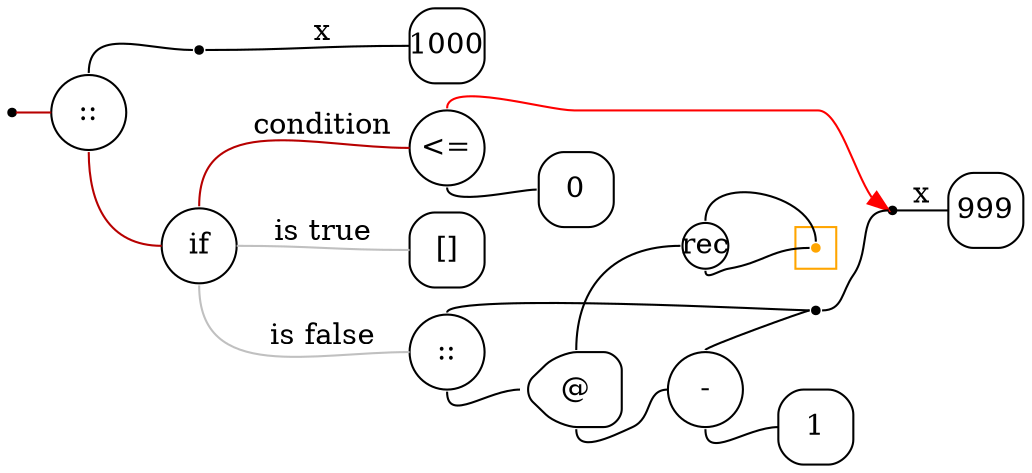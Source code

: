 digraph G {
  rankdir=LR;
  edge[arrowhead=none,arrowtail=none];
  node[fixedsize=true,shape=circle]
  size="12.133333333333333,4.987468750000001";
  labeldistance=0;
  nodesep=.175;
  ranksep=.175;

 nd1[shape=point];
   nd14[label="1000",tooltip="nd14-ConstGraph",style=rounded,orientation=90,shape=square,color="#000000"];
 nd42[label="::",tooltip="nd42-BinOpGraph",style=rounded,color="#000000"];
 nd59[label=" ",tooltip="nd59-ContractGraph",style=rounded,orientation=90,shape=point];
   nd111[label="999",tooltip="nd111-ConstGraph",style=rounded,orientation=90,shape=square,color="#000000"];
 nd113[label="rec",tooltip="nd113-RecurGraph",style=rounded,width=.3,height=.3,color="#000000"];
   subgraph cluster_nd117 {
     graph[style=fill,color="orange"];ndcluster_nd117[tooltip="nd117",orientation=90,shape=point,color="orange"];
   };
 nd74[label="if",tooltip="nd74-IfGraph",style=rounded,color="#000000"];
 nd75[label="<=",tooltip="nd75-BinOpGraph",style=rounded,color="#000000"];
   nd79[label="0",tooltip="nd79-ConstGraph",style=rounded,orientation=90,shape=square,color="#000000"];
   nd83[label="[]",tooltip="nd83-ConstListGraph",style=rounded,orientation=90,shape=square,color="#000000"];
 nd84[label="::",tooltip="nd84-BinOpGraph",style=rounded,color="#000000"];
 nd85[label="@",tooltip="nd85-AppGraph",style=rounded,orientation=90,shape=house,color="#000000"];
 nd87[label="-",tooltip="nd87-BinOpGraph",style=rounded,color="#000000"];
   nd91[label="1",tooltip="nd91-ConstGraph",style=rounded,orientation=90,shape=square,color="#000000"];
 nd92[label=" ",tooltip="nd92-ContractGraph",style=rounded,orientation=90,shape=point];
 nd93[label=" ",tooltip="nd93-ContractGraph",style=rounded,orientation=90,shape=point];

  nd42->nd59[tailport=n,headport=w];
  nd1->nd42[label="",tailport=e,headport=w,color="#b70000",arrowhead=none,arrowtail=none];
  nd59->nd14[label="x",tailport=e,headport=w];
  nd75->nd79[tailport=s,headport=w];
  nd87->nd91[tailport=s,headport=w];
  nd85->nd113[tailport=n,headport=w];
  nd85->nd87[tailport=s,headport=w];
  nd84->nd85[tailport=s,headport=w];
  nd87->nd92[tailport=n,headport=w];
  nd84->nd92[tailport=n,headport=w];
  nd74->nd75[label="condition",tailport=n,headport=w,color="#b70000",arrowhead=none,arrowtail=none];
  nd74->nd83[label="is true",tailport=e,headport=w,color=grey,arrowhead=none,arrowtail=none];
  nd74->nd84[label="is false",tailport=s,headport=w,color=grey,arrowhead=none,arrowtail=none];
  nd75->nd93[tailport=n,headport=w,color=red,arrowhead=normal];
  nd92->nd93[tailport=e,headport=w];
  nd42->nd74[tailport=s,headport=w,color="#b70000",arrowhead=none,arrowtail=none];
  nd93->nd111[label="x",tailport=e,headport=w];
  nd113->ndcluster_nd117[dir=back,headport=n,tailport=n];
  nd113->ndcluster_nd117[tailport=s,headport=w];
}